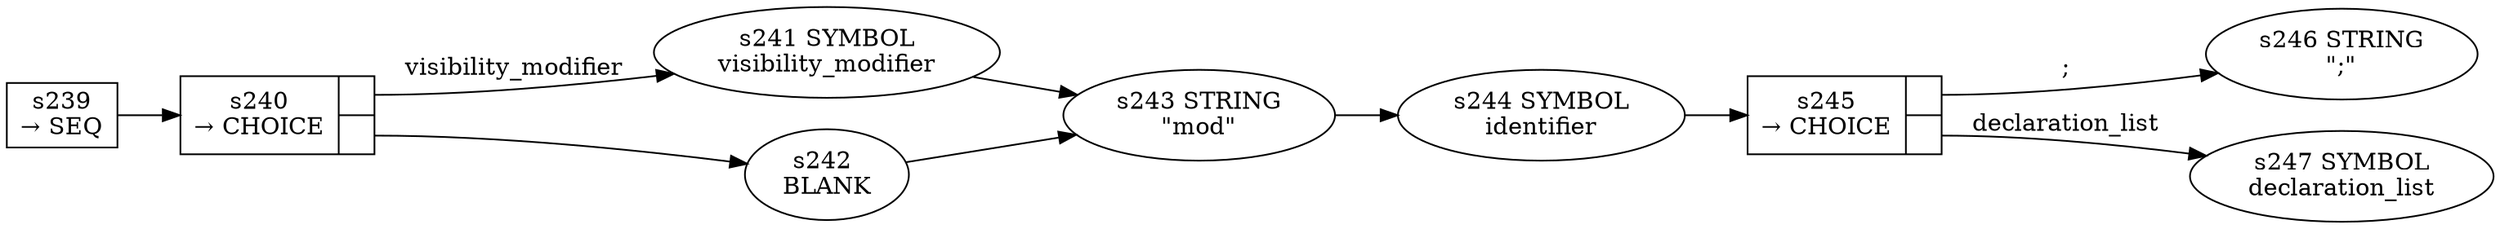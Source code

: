 
  digraph mod_item {
  
    rankdir=LR;
  
    s239 [label="s239\n&rarr; SEQ", shape=record, fixedsize=false, peripheries=1];
  s240 [label="{s240\n&rarr; CHOICE|{<p0>|<p1>}}", shape=record, fixedsize=false, peripheries=1];
  s241 [label="s241 SYMBOL\nvisibility_modifier" href="rust-grammar.json.visibility_modifier.dot.svg"];
  s240:p0 -> s241 [label="visibility_modifier"];
  s242 [label="s242 \nBLANK"];
  s240:p1 -> s242 [label=""];
  s239 -> s240 [];
  s243 [label="s243 STRING\n\"mod\""];
  s241 -> s243 [];
  s242 -> s243 [];
  s244 [label="s244 SYMBOL\nidentifier" href="rust-grammar.json.identifier.dot.svg"];
  s243 -> s244 [];
  s245 [label="{s245\n&rarr; CHOICE|{<p0>|<p1>}}", shape=record, fixedsize=false, peripheries=1];
  s246 [label="s246 STRING\n\";\""];
  s245:p0 -> s246 [label=";"];
  s247 [label="s247 SYMBOL\ndeclaration_list" href="rust-grammar.json.declaration_list.dot.svg"];
  s245:p1 -> s247 [label="declaration_list"];
  s244 -> s245 [];
  
  }
  